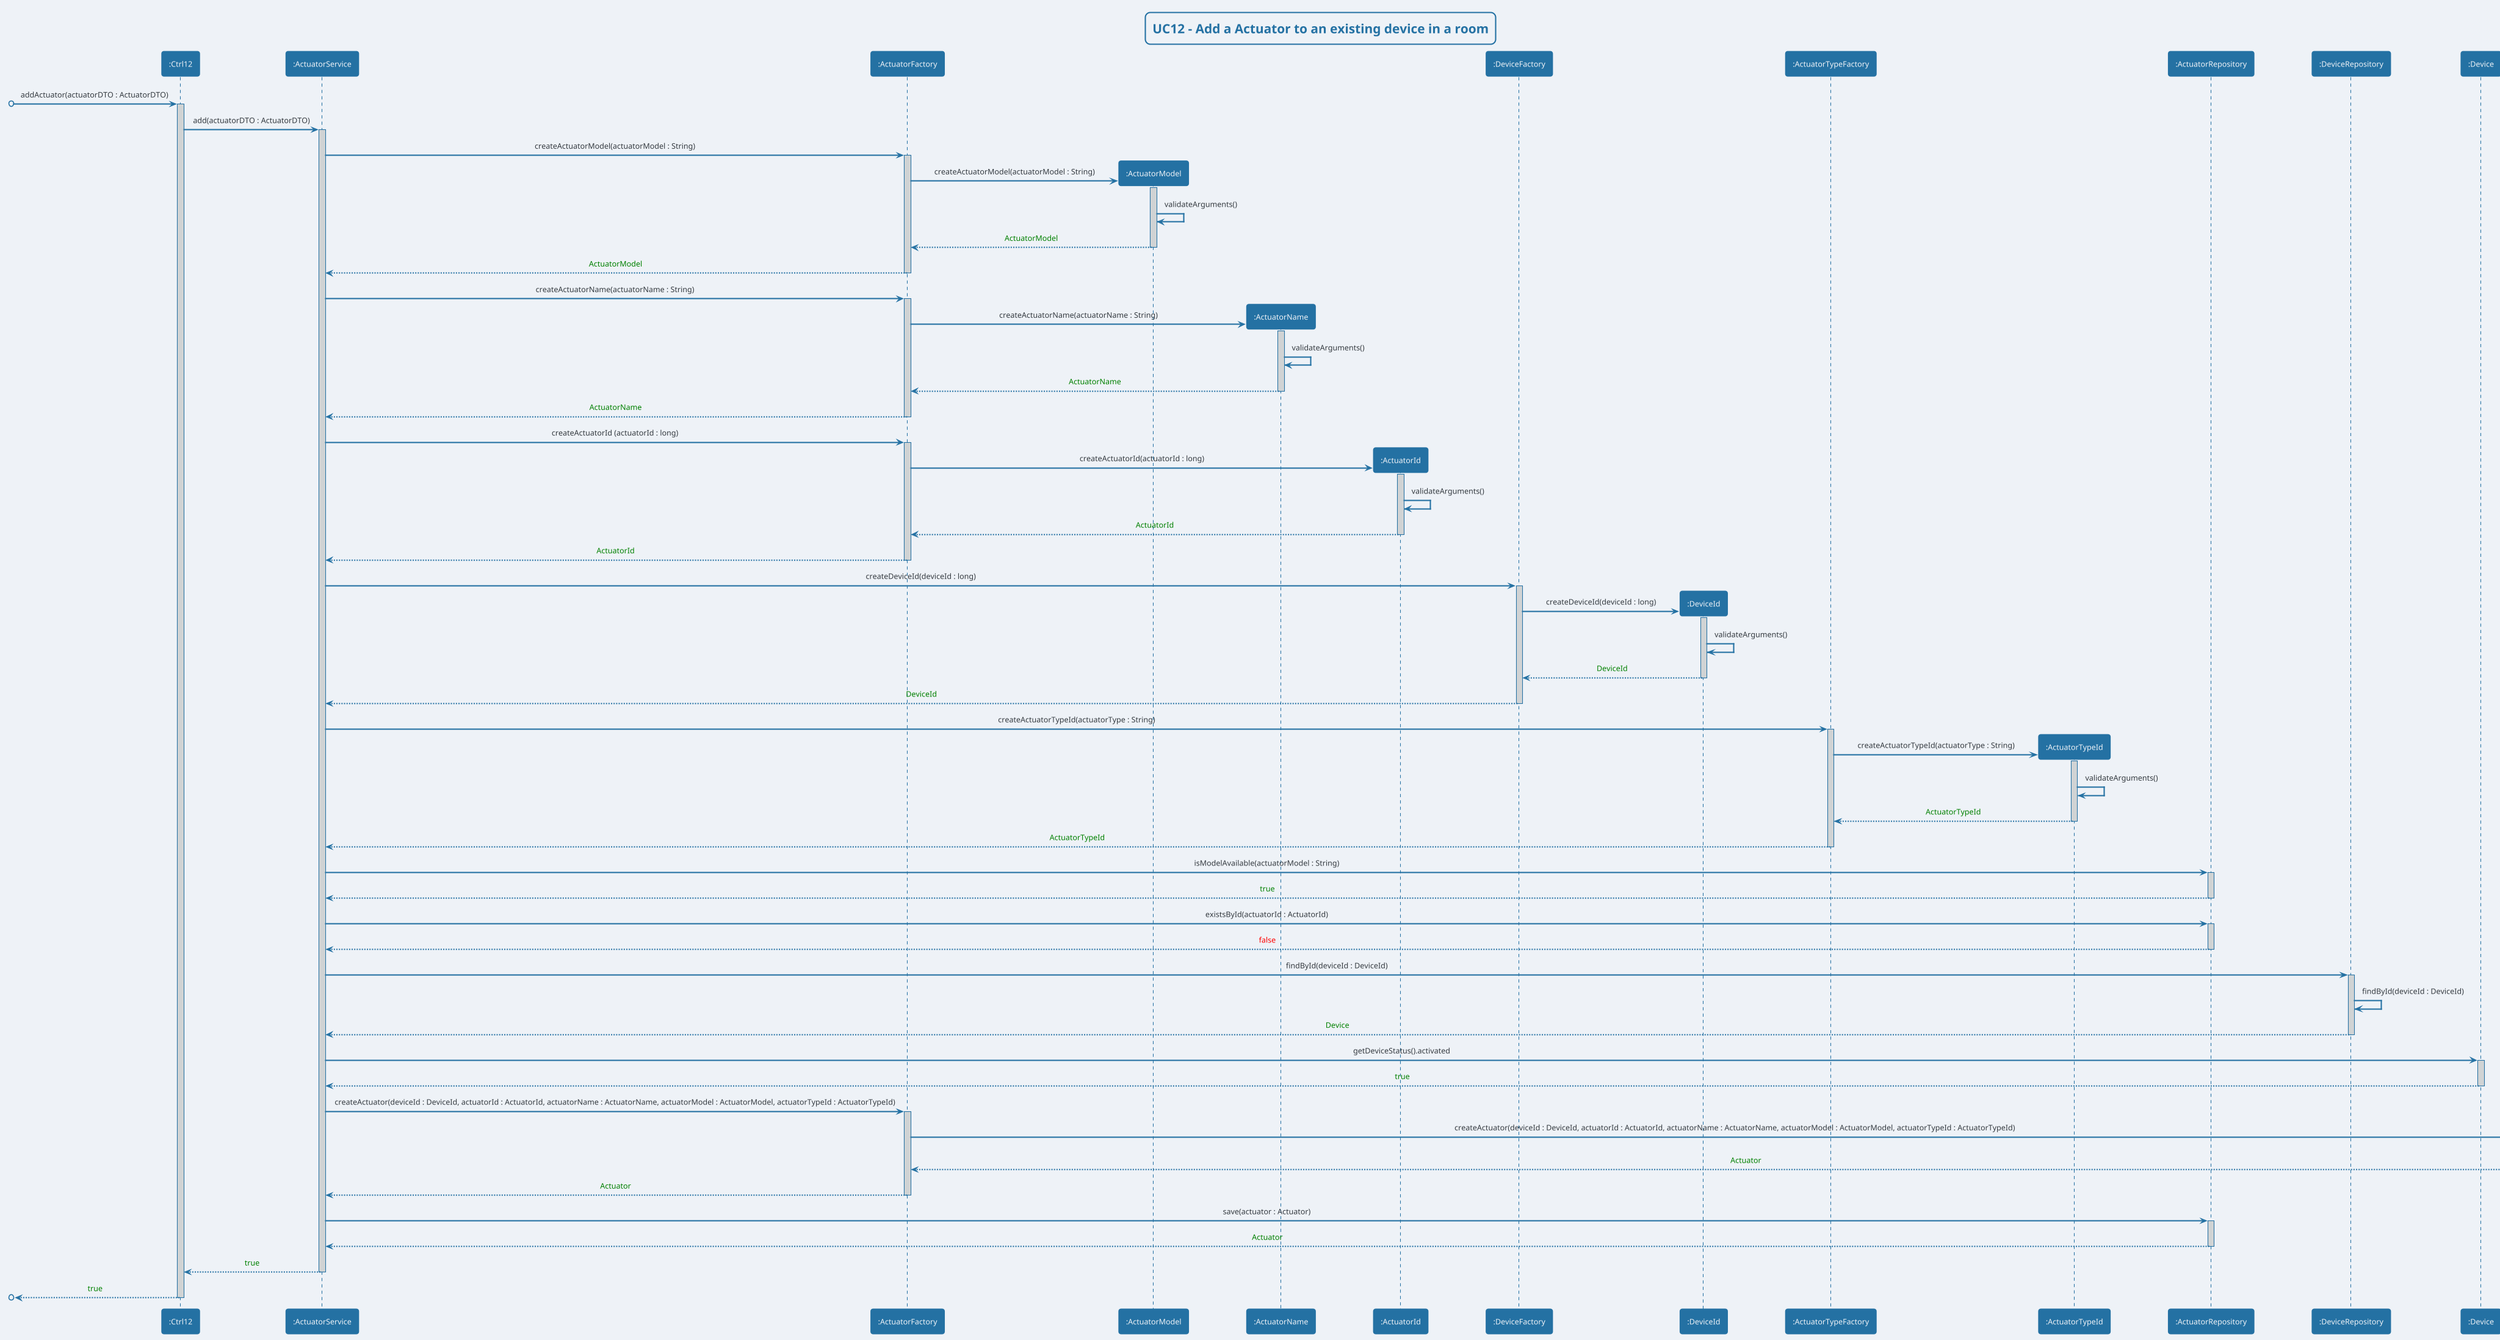 @startuml
!theme cerulean-outline

skinparam backgroundColor #EEF2F7
skinparam titleBorderRoundCorner 15
skinparam titleBorderThickness 2
skinparam titleBorderColor #2471A3
skinparam titleFontColor #2471A3
skinparam sequenceArrowThickness 2
skinparam defaultTextAlignment center
skinparam sequenceParticipantBorderThickness 2
skinparam sequenceParticipantFontColor #EEF2F7
skinparam sequenceLifeLineBorderColor #2471A3
skinparam sequenceLifeLineBorderThickness 1.5
skinparam sequenceParticipantBackgroundColor #2471A3
skinparam sequenceParticipantBorderColor #2471A3
skinparam CollectionsBorderColor #000000
skinparam CollectionsBackgroundColor #2471A3
skinparam CollectionsFontColor #EEF2F7
skinparam ArrowColor #2471A3
skinparam ArrowThickness 2
skinparam sequenceLifeLineBackgroundColor #D0D3D4

title UC12 - Add a Actuator to an existing device in a room

participant ":Ctrl12" as C
participant ":ActuatorService" as AS
participant ":ActuatorFactory" as AF
participant ":ActuatorModel" as AM
participant ":ActuatorName" as AN
participant ":ActuatorId" as AId
participant ":DeviceFactory" as DF
participant ":DeviceId" as DId
participant ":ActuatorTypeFactory" as ATF
participant ":ActuatorTypeId" as ATId
participant ":ActuatorRepository" as AR
participant ":DeviceRepository" as DR
participant ":Device" as D
participant ":Actuator" as A



[o-> C : addActuator(actuatorDTO : ActuatorDTO)
activate C
C -> AS : add(actuatorDTO : ActuatorDTO)
activate AS
AS -> AF : createActuatorModel(actuatorModel : String)
activate AF
AF -> AM** : createActuatorModel(actuatorModel : String)
activate AM
AM -> AM: validateArguments()
AM --> AF : <font color="green">ActuatorModel </font>
deactivate AM
AF --> AS : <font color="green">ActuatorModel </font>
deactivate AF
AS -> AF : createActuatorName(actuatorName : String)
activate AF
AF -> AN** : createActuatorName(actuatorName : String)
activate AN
AN -> AN: validateArguments()
AN --> AF : <font color="green">ActuatorName </font>
deactivate AN
AF --> AS :<font color="green">ActuatorName </font>
deactivate AF
AS -> AF: createActuatorId (actuatorId : long)
activate AF
AF -> AId** : createActuatorId(actuatorId : long)
activate AId
AId -> AId: validateArguments()
AId --> AF : <font color="green">ActuatorId </font>
deactivate AId
AF --> AS : <font color="green">ActuatorId </font>
deactivate AF
AS -> DF : createDeviceId(deviceId : long)
activate DF
DF -> DId** : createDeviceId(deviceId : long)
activate DId
DId -> DId: validateArguments()
DId --> DF : <font color="green">DeviceId </font>
deactivate DId
DF --> AS : <font color="green">DeviceId </font>
deactivate DF
AS -> ATF : createActuatorTypeId(actuatorType : String)
activate ATF
ATF -> ATId** : createActuatorTypeId(actuatorType : String)
activate ATId
ATId -> ATId: validateArguments()
ATId --> ATF : <font color="green">ActuatorTypeId </font>
deactivate ATId
ATF --> AS : <font color="green">ActuatorTypeId </font>
deactivate ATF
AS -> AR : isModelAvailable(actuatorModel : String)
activate AR
AR --> AS : <font color="green">true </font>
deactivate AR
AS -> AR : existsById(actuatorId : ActuatorId)
activate AR
AR --> AS : <font color="red">false </font>
deactivate AR
AS -> DR: findById(deviceId : DeviceId)
activate DR
DR -> DR : findById(deviceId : DeviceId)
DR --> AS : <font color="green">Device </font>
deactivate DR
AS -> D : getDeviceStatus().activated
activate D
D --> AS : <font color="green">true </font>
deactivate D
deactivate DR
AS -> AF : createActuator(deviceId : DeviceId, actuatorId : ActuatorId, actuatorName : ActuatorName, actuatorModel : ActuatorModel, actuatorTypeId : ActuatorTypeId)
activate AF
AF -> A** : createActuator(deviceId : DeviceId, actuatorId : ActuatorId, actuatorName : ActuatorName, actuatorModel : ActuatorModel, actuatorTypeId : ActuatorTypeId)
activate A
A --> AF : <font color="green">Actuator </font>
deactivate A
AF --> AS : <font color="green">Actuator </font>
deactivate AF
AS -> AR : save(actuator : Actuator)
activate AR
AR --> AS : <font color="green">Actuator </font>
deactivate AR
AS --> C : <font color="green">true </font>
deactivate AS
[o<-- C : <font color="green">true </font>
deactivate C


@enduml